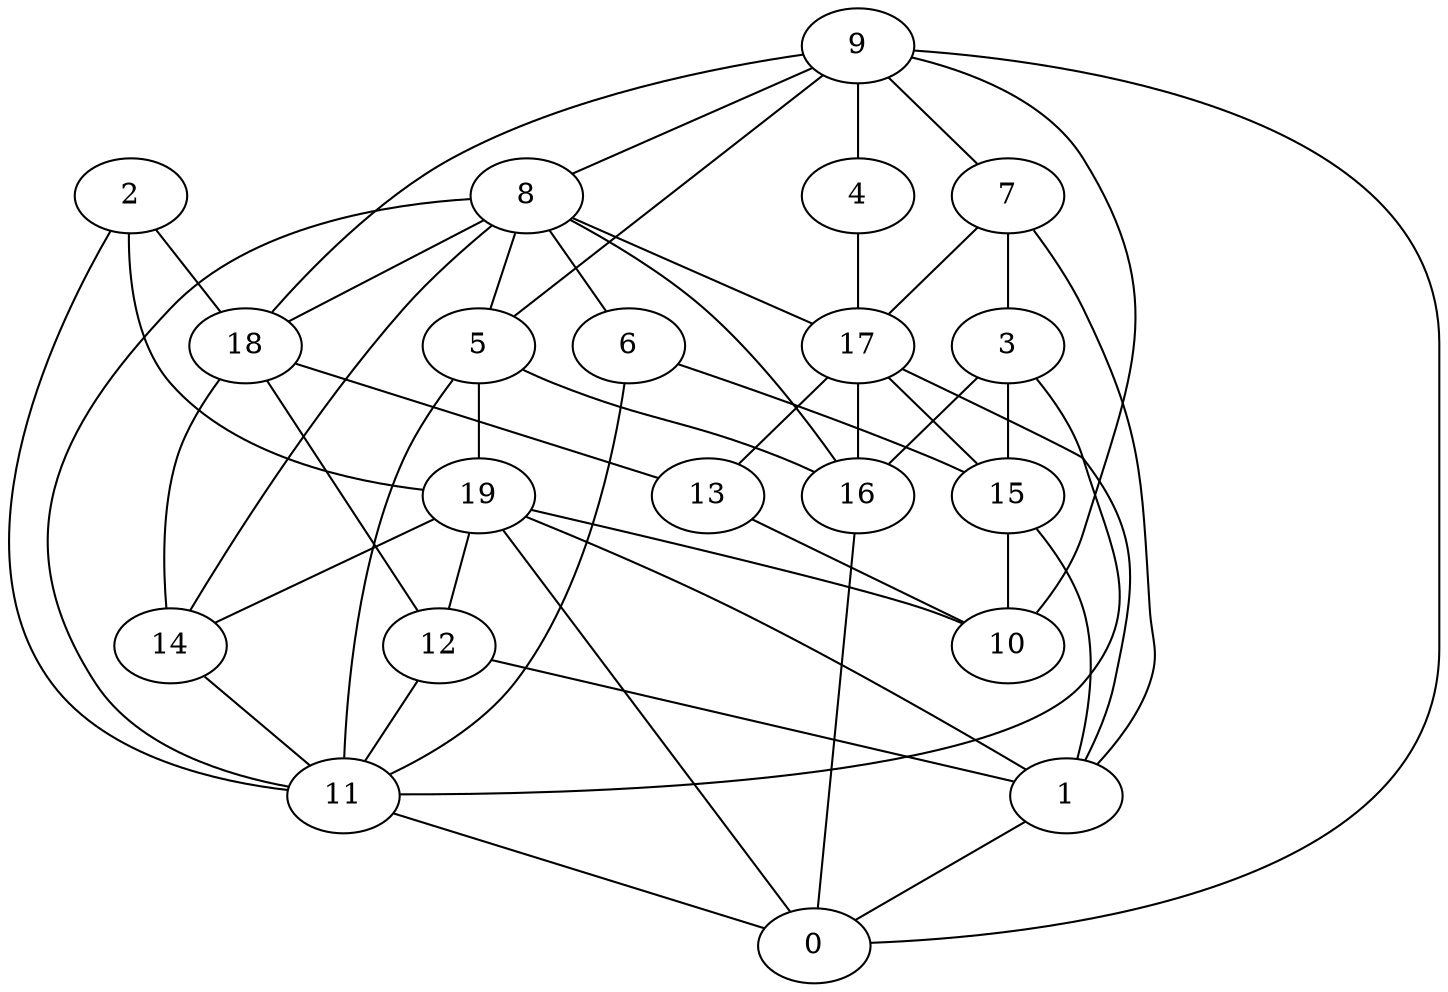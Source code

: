 digraph GG_graph {

subgraph G_graph {
edge [color = black]
"2" -> "18" [dir = none]
"6" -> "15" [dir = none]
"8" -> "6" [dir = none]
"8" -> "16" [dir = none]
"8" -> "14" [dir = none]
"8" -> "11" [dir = none]
"8" -> "18" [dir = none]
"8" -> "17" [dir = none]
"5" -> "19" [dir = none]
"5" -> "11" [dir = none]
"18" -> "13" [dir = none]
"9" -> "4" [dir = none]
"9" -> "10" [dir = none]
"9" -> "0" [dir = none]
"1" -> "0" [dir = none]
"12" -> "1" [dir = none]
"17" -> "1" [dir = none]
"7" -> "3" [dir = none]
"7" -> "1" [dir = none]
"11" -> "0" [dir = none]
"3" -> "16" [dir = none]
"4" -> "17" [dir = none]
"9" -> "7" [dir = none]
"9" -> "5" [dir = none]
"15" -> "1" [dir = none]
"9" -> "8" [dir = none]
"19" -> "10" [dir = none]
"14" -> "11" [dir = none]
"19" -> "0" [dir = none]
"8" -> "5" [dir = none]
"7" -> "17" [dir = none]
"12" -> "11" [dir = none]
"18" -> "14" [dir = none]
"18" -> "12" [dir = none]
"2" -> "19" [dir = none]
"19" -> "1" [dir = none]
"17" -> "13" [dir = none]
"9" -> "18" [dir = none]
"13" -> "10" [dir = none]
"3" -> "15" [dir = none]
"19" -> "12" [dir = none]
"17" -> "16" [dir = none]
"2" -> "11" [dir = none]
"16" -> "0" [dir = none]
"15" -> "10" [dir = none]
"6" -> "11" [dir = none]
"3" -> "11" [dir = none]
"5" -> "16" [dir = none]
"19" -> "14" [dir = none]
"17" -> "15" [dir = none]
}

}
